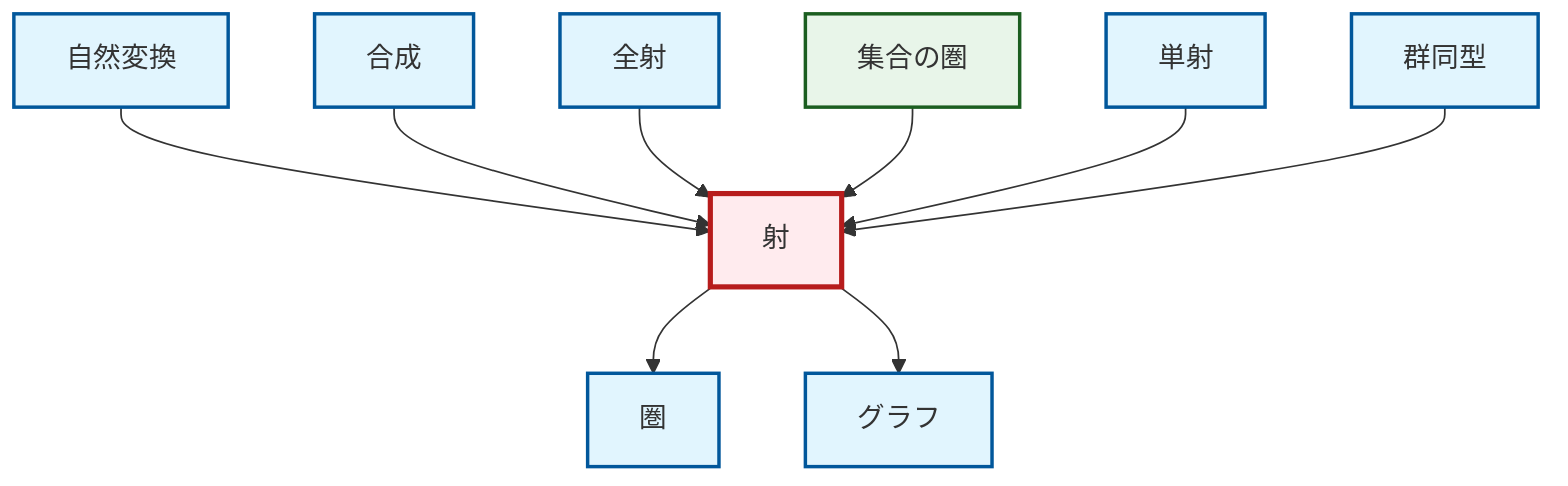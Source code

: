 graph TD
    classDef definition fill:#e1f5fe,stroke:#01579b,stroke-width:2px
    classDef theorem fill:#f3e5f5,stroke:#4a148c,stroke-width:2px
    classDef axiom fill:#fff3e0,stroke:#e65100,stroke-width:2px
    classDef example fill:#e8f5e9,stroke:#1b5e20,stroke-width:2px
    classDef current fill:#ffebee,stroke:#b71c1c,stroke-width:3px
    def-category["圏"]:::definition
    def-natural-transformation["自然変換"]:::definition
    def-composition["合成"]:::definition
    ex-set-category["集合の圏"]:::example
    def-epimorphism["全射"]:::definition
    def-isomorphism["群同型"]:::definition
    def-monomorphism["単射"]:::definition
    def-morphism["射"]:::definition
    def-graph["グラフ"]:::definition
    def-natural-transformation --> def-morphism
    def-morphism --> def-category
    def-composition --> def-morphism
    def-epimorphism --> def-morphism
    ex-set-category --> def-morphism
    def-morphism --> def-graph
    def-monomorphism --> def-morphism
    def-isomorphism --> def-morphism
    class def-morphism current